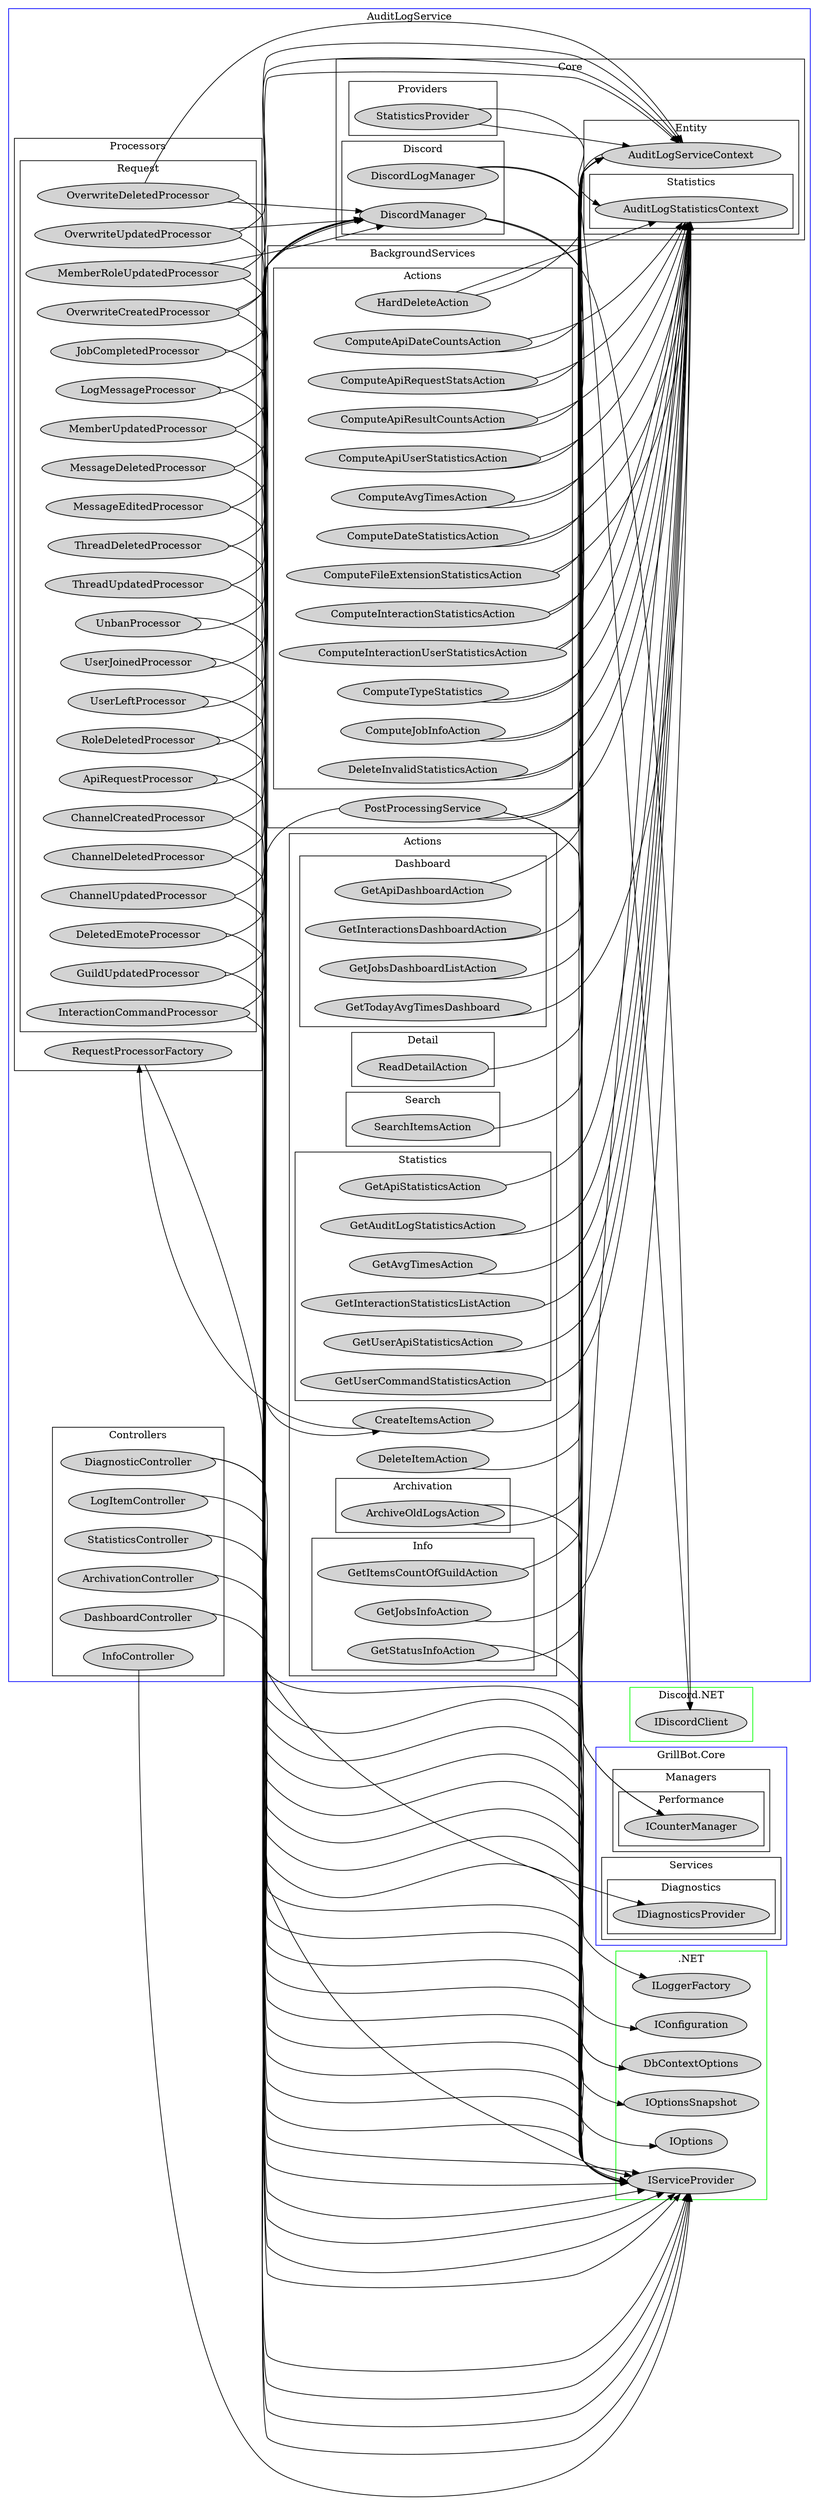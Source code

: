 digraph AuditLogService {
    rankdir=LR
	
	subgraph cluster_0 {
		node [style=filled];
		label = "AuditLogService";
		color=blue
		
        subgraph cluster_3_1 {
            node [style=filled];
            label="Actions";
            color=black;
            
            subgraph cluster_3_1_1 {
                node [style=filled];
                label="Archivation";
                color=black;
                
                ArchiveOldLogsAction
            }
            
            subgraph cluster_3_1_2 {
                node [style=filled];
                label="Dashboard";
                color=black;
                
                GetApiDashboardAction
                GetTodayAvgTimesDashboard
                GetInteractionsDashboardAction
                GetJobsDashboardListAction
            }
            
            subgraph cluster_3_1_3 {
                node [style=filled];
                label="Detail";
                color=black;
                
                ReadDetailAction
            }
            
            subgraph cluster_3_1_4 {
                node [style=filled];
                label="Info";
                color=black;
                
                GetJobsInfoAction
                GetItemsCountOfGuildAction
                GetStatusInfoAction
            }
            
            subgraph cluster_3_1_5 {
                node [style=filled];
                label="Search";
                color=black;
                
                SearchItemsAction
            }
            
            subgraph cluster_3_1_6 {
                node [style=filled];
                label="Statistics";
                color=black;
                
                GetApiStatisticsAction
                GetAuditLogStatisticsAction
                GetAvgTimesAction
                GetInteractionStatisticsListAction
                GetUserApiStatisticsAction
                GetUserCommandStatisticsAction
            }
            
            CreateItemsAction
            DeleteItemAction    
        }
        
        subgraph cluster_3_2 {
            node [style=filled];
            label="BackgroundServices";
            color=black;
            
            subgraph cluster_3_2_1 {
                node [style=filled];
                label="Actions";
                color=black;
                
                ComputeApiDateCountsAction
                ComputeApiRequestStatsAction
                ComputeApiResultCountsAction
                ComputeApiUserStatisticsAction
                ComputeAvgTimesAction
                ComputeDateStatisticsAction
                ComputeFileExtensionStatisticsAction
                ComputeInteractionStatisticsAction
                ComputeInteractionUserStatisticsAction
                ComputeTypeStatistics
                ComputeJobInfoAction
                DeleteInvalidStatisticsAction
                HardDeleteAction
            }
            
            PostProcessingService
        }
        
        subgraph cluster_3_3 {
            node [style=filled];
            label="Controllers";
            color=black;
            
            ArchivationController
            DashboardController
            DiagnosticController
            InfoController
            LogItemController
            StatisticsController
        }
        
        subgraph cluster_3_4 {
            node [style=filled];
            label="Core"
            color=black
            
            subgraph cluster_3_4_1 {
                node [style=filled];
                label="Discord"
                color=black;
                
                DiscordLogManager
                DiscordManager
            }
            
            subgraph cluster_3_4_2 {
                node [style=filled];
                label="Entity"
                color=black;
                
                AuditLogServiceContext
                
                subgraph cluster_3_4_2_1 {
                    node [style=filled];
                    label="Statistics"
                    color=black;
                
                    AuditLogStatisticsContext
                }
            }
            
            subgraph cluster_3_4_3 {
                node [style=filled];
                label="Providers"
                color=black;
                
                StatisticsProvider
            }
        }
        
        subgraph cluster_3_5 {
            node [style=filled];
            label="Processors"
            color=black
            
            subgraph cluster_3_5_1 {
                node [style=filled];
                label="Request"
                color=black
            
                ApiRequestProcessor
                ChannelCreatedProcessor
                ChannelDeletedProcessor
                ChannelUpdatedProcessor
                DeletedEmoteProcessor
                GuildUpdatedProcessor
                InteractionCommandProcessor
                JobCompletedProcessor
                LogMessageProcessor
                MemberRoleUpdatedProcessor
                MemberUpdatedProcessor
                MessageDeletedProcessor
                MessageEditedProcessor
                OverwriteCreatedProcessor
                OverwriteDeletedProcessor
                OverwriteUpdatedProcessor
                ThreadDeletedProcessor
                ThreadUpdatedProcessor
                UnbanProcessor
                UserJoinedProcessor
                UserLeftProcessor
                RoleDeletedProcessor
            }
            
            RequestProcessorFactory
        }
	}
	
	subgraph cluster_4 {
	    node [style=filled];
	    label = "GrillBot.Core";
	    color=blue
	    
	    subgraph cluster_4_1 {
	        node [style=filled];
            label="Managers";
            color=black;
            
            subgraph cluster_4_1_2 {
	            node [style=filled];
                label="Performance";
                color=black;
                
                ICounterManager
	        }
	    }
	    
	    subgraph cluster_4_2 {
	        node [style=filled];
            label="Services";
            color=black;
	        
	        subgraph cluster_4_3 {
	            node [style=filled];
                label="Diagnostics";
                color=black;
	            
	            IDiagnosticsProvider
	        }
	    }
	}
	
	subgraph cluster_100 {
	    node[style=filled];
	    label = ".NET"
	    color=green
	    
	    IServiceProvider
	    DbContextOptions
	    ILoggerFactory
	    IOptionsSnapshot
	    IConfiguration
	    IOptions
	}
	
	subgraph cluster_200 {
	    node[style=filled];
	    label = "Discord.NET"
	    color=green
	    
	    IDiscordClient
	}
	
    ArchiveOldLogsAction -> { IOptionsSnapshot AuditLogServiceContext }
    ReadDetailAction -> { AuditLogServiceContext }
    GetJobsInfoAction -> { AuditLogStatisticsContext }
    SearchItemsAction -> { AuditLogServiceContext }
    GetApiStatisticsAction -> { AuditLogStatisticsContext }
    GetAuditLogStatisticsAction -> { AuditLogStatisticsContext }
    GetAvgTimesAction -> { AuditLogStatisticsContext }
    GetInteractionStatisticsListAction -> { AuditLogStatisticsContext }
    GetUserApiStatisticsAction -> { AuditLogStatisticsContext }
    GetUserCommandStatisticsAction -> { AuditLogStatisticsContext }
    CreateItemsAction -> { AuditLogServiceContext RequestProcessorFactory }
    DeleteItemAction -> { AuditLogServiceContext }
    ArchivationController -> { IServiceProvider }
    DiagnosticController -> { IDiagnosticsProvider IServiceProvider }
    InfoController -> { IServiceProvider }
    LogItemController -> { IServiceProvider }
    StatisticsController -> { IServiceProvider }
    DiscordLogManager -> { IDiscordClient ILoggerFactory }
    DiscordManager -> { IDiscordClient IConfiguration ICounterManager }
    AuditLogServiceContext -> { DbContextOptions }
    StatisticsProvider -> { AuditLogServiceContext AuditLogStatisticsContext }
    { ApiRequestProcessor ChannelCreatedProcessor ChannelDeletedProcessor ChannelUpdatedProcessor DeletedEmoteProcessor GuildUpdatedProcessor InteractionCommandProcessor JobCompletedProcessor LogMessageProcessor MemberUpdatedProcessor MessageDeletedProcessor MessageEditedProcessor ThreadDeletedProcessor ThreadUpdatedProcessor UnbanProcessor UserJoinedProcessor UserLeftProcessor RoleDeletedProcessor } -> { IServiceProvider DiscordManager }
    { MemberRoleUpdatedProcessor OverwriteCreatedProcessor OverwriteDeletedProcessor OverwriteUpdatedProcessor } -> { IServiceProvider AuditLogServiceContext DiscordManager }
    RequestProcessorFactory -> { IServiceProvider }
    GetItemsCountOfGuildAction -> { AuditLogServiceContext }
    GetApiDashboardAction -> { AuditLogServiceContext }
    GetTodayAvgTimesDashboard -> { AuditLogStatisticsContext }
    GetInteractionsDashboardAction -> { AuditLogServiceContext }
    GetJobsDashboardListAction -> { AuditLogServiceContext }
    DashboardController -> { IServiceProvider }
    GetStatusInfoAction -> { AuditLogServiceContext IOptions }
    { ComputeApiDateCountsAction ComputeApiRequestStatsAction ComputeApiResultCountsAction ComputeApiUserStatisticsAction ComputeAvgTimesAction ComputeDateStatisticsAction ComputeFileExtensionStatisticsAction ComputeInteractionStatisticsAction ComputeInteractionUserStatisticsAction ComputeTypeStatistics DeleteInvalidStatisticsAction HardDeleteAction ComputeJobInfoAction } -> { AuditLogServiceContext AuditLogStatisticsContext }
    PostProcessingService -> { IServiceProvider ICounterManager CreateItemsAction AuditLogServiceContext AuditLogStatisticsContext }
    AuditLogStatisticsContext -> { DbContextOptions }
}
